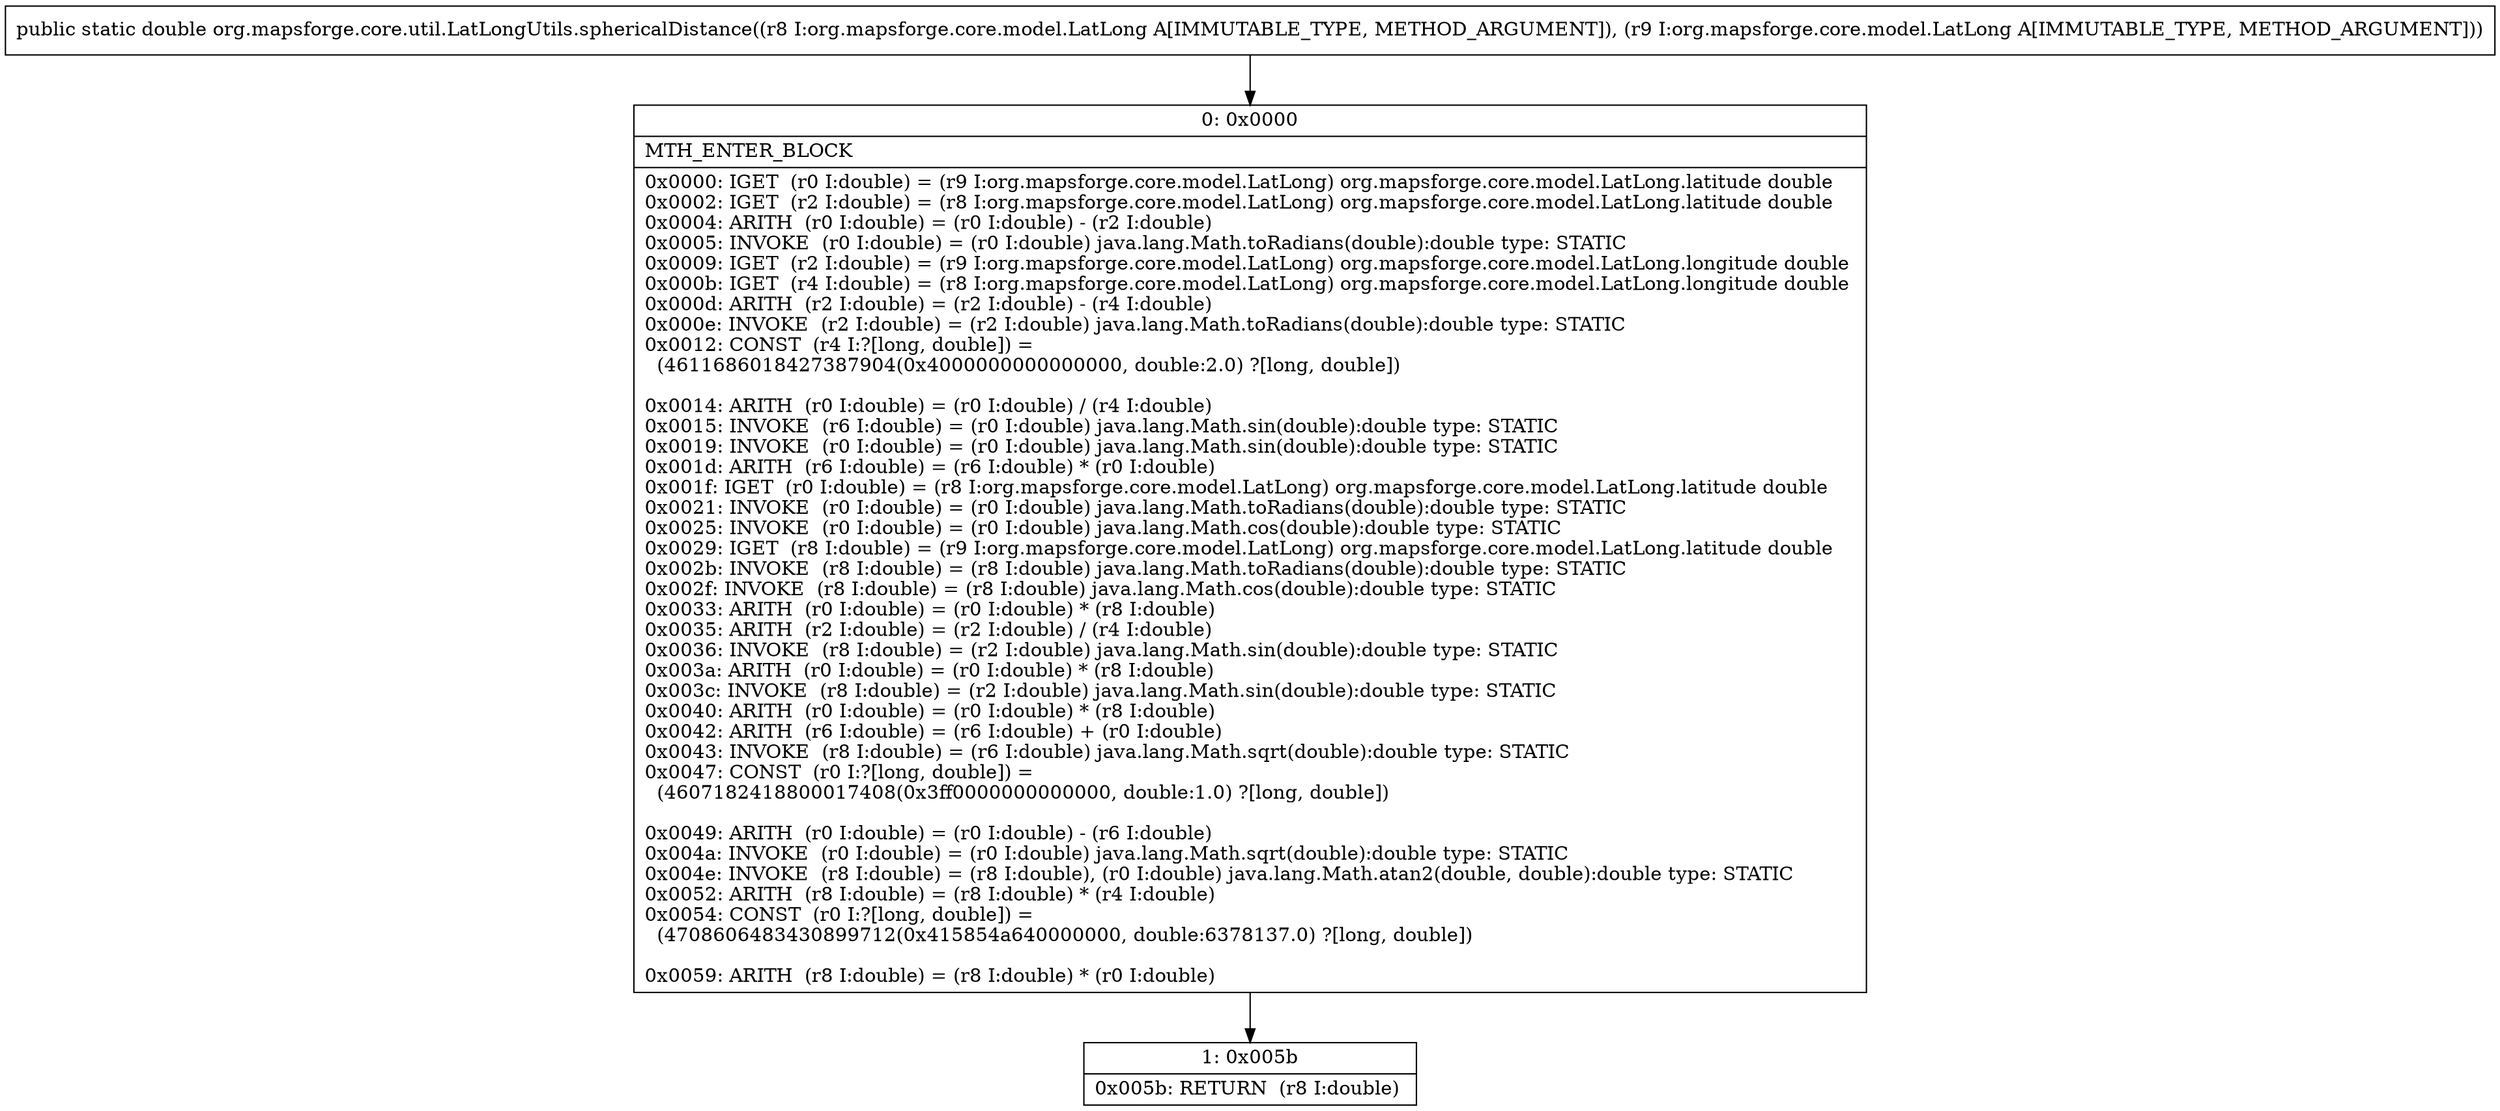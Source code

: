 digraph "CFG fororg.mapsforge.core.util.LatLongUtils.sphericalDistance(Lorg\/mapsforge\/core\/model\/LatLong;Lorg\/mapsforge\/core\/model\/LatLong;)D" {
Node_0 [shape=record,label="{0\:\ 0x0000|MTH_ENTER_BLOCK\l|0x0000: IGET  (r0 I:double) = (r9 I:org.mapsforge.core.model.LatLong) org.mapsforge.core.model.LatLong.latitude double \l0x0002: IGET  (r2 I:double) = (r8 I:org.mapsforge.core.model.LatLong) org.mapsforge.core.model.LatLong.latitude double \l0x0004: ARITH  (r0 I:double) = (r0 I:double) \- (r2 I:double) \l0x0005: INVOKE  (r0 I:double) = (r0 I:double) java.lang.Math.toRadians(double):double type: STATIC \l0x0009: IGET  (r2 I:double) = (r9 I:org.mapsforge.core.model.LatLong) org.mapsforge.core.model.LatLong.longitude double \l0x000b: IGET  (r4 I:double) = (r8 I:org.mapsforge.core.model.LatLong) org.mapsforge.core.model.LatLong.longitude double \l0x000d: ARITH  (r2 I:double) = (r2 I:double) \- (r4 I:double) \l0x000e: INVOKE  (r2 I:double) = (r2 I:double) java.lang.Math.toRadians(double):double type: STATIC \l0x0012: CONST  (r4 I:?[long, double]) = \l  (4611686018427387904(0x4000000000000000, double:2.0) ?[long, double])\l \l0x0014: ARITH  (r0 I:double) = (r0 I:double) \/ (r4 I:double) \l0x0015: INVOKE  (r6 I:double) = (r0 I:double) java.lang.Math.sin(double):double type: STATIC \l0x0019: INVOKE  (r0 I:double) = (r0 I:double) java.lang.Math.sin(double):double type: STATIC \l0x001d: ARITH  (r6 I:double) = (r6 I:double) * (r0 I:double) \l0x001f: IGET  (r0 I:double) = (r8 I:org.mapsforge.core.model.LatLong) org.mapsforge.core.model.LatLong.latitude double \l0x0021: INVOKE  (r0 I:double) = (r0 I:double) java.lang.Math.toRadians(double):double type: STATIC \l0x0025: INVOKE  (r0 I:double) = (r0 I:double) java.lang.Math.cos(double):double type: STATIC \l0x0029: IGET  (r8 I:double) = (r9 I:org.mapsforge.core.model.LatLong) org.mapsforge.core.model.LatLong.latitude double \l0x002b: INVOKE  (r8 I:double) = (r8 I:double) java.lang.Math.toRadians(double):double type: STATIC \l0x002f: INVOKE  (r8 I:double) = (r8 I:double) java.lang.Math.cos(double):double type: STATIC \l0x0033: ARITH  (r0 I:double) = (r0 I:double) * (r8 I:double) \l0x0035: ARITH  (r2 I:double) = (r2 I:double) \/ (r4 I:double) \l0x0036: INVOKE  (r8 I:double) = (r2 I:double) java.lang.Math.sin(double):double type: STATIC \l0x003a: ARITH  (r0 I:double) = (r0 I:double) * (r8 I:double) \l0x003c: INVOKE  (r8 I:double) = (r2 I:double) java.lang.Math.sin(double):double type: STATIC \l0x0040: ARITH  (r0 I:double) = (r0 I:double) * (r8 I:double) \l0x0042: ARITH  (r6 I:double) = (r6 I:double) + (r0 I:double) \l0x0043: INVOKE  (r8 I:double) = (r6 I:double) java.lang.Math.sqrt(double):double type: STATIC \l0x0047: CONST  (r0 I:?[long, double]) = \l  (4607182418800017408(0x3ff0000000000000, double:1.0) ?[long, double])\l \l0x0049: ARITH  (r0 I:double) = (r0 I:double) \- (r6 I:double) \l0x004a: INVOKE  (r0 I:double) = (r0 I:double) java.lang.Math.sqrt(double):double type: STATIC \l0x004e: INVOKE  (r8 I:double) = (r8 I:double), (r0 I:double) java.lang.Math.atan2(double, double):double type: STATIC \l0x0052: ARITH  (r8 I:double) = (r8 I:double) * (r4 I:double) \l0x0054: CONST  (r0 I:?[long, double]) = \l  (4708606483430899712(0x415854a640000000, double:6378137.0) ?[long, double])\l \l0x0059: ARITH  (r8 I:double) = (r8 I:double) * (r0 I:double) \l}"];
Node_1 [shape=record,label="{1\:\ 0x005b|0x005b: RETURN  (r8 I:double) \l}"];
MethodNode[shape=record,label="{public static double org.mapsforge.core.util.LatLongUtils.sphericalDistance((r8 I:org.mapsforge.core.model.LatLong A[IMMUTABLE_TYPE, METHOD_ARGUMENT]), (r9 I:org.mapsforge.core.model.LatLong A[IMMUTABLE_TYPE, METHOD_ARGUMENT])) }"];
MethodNode -> Node_0;
Node_0 -> Node_1;
}

